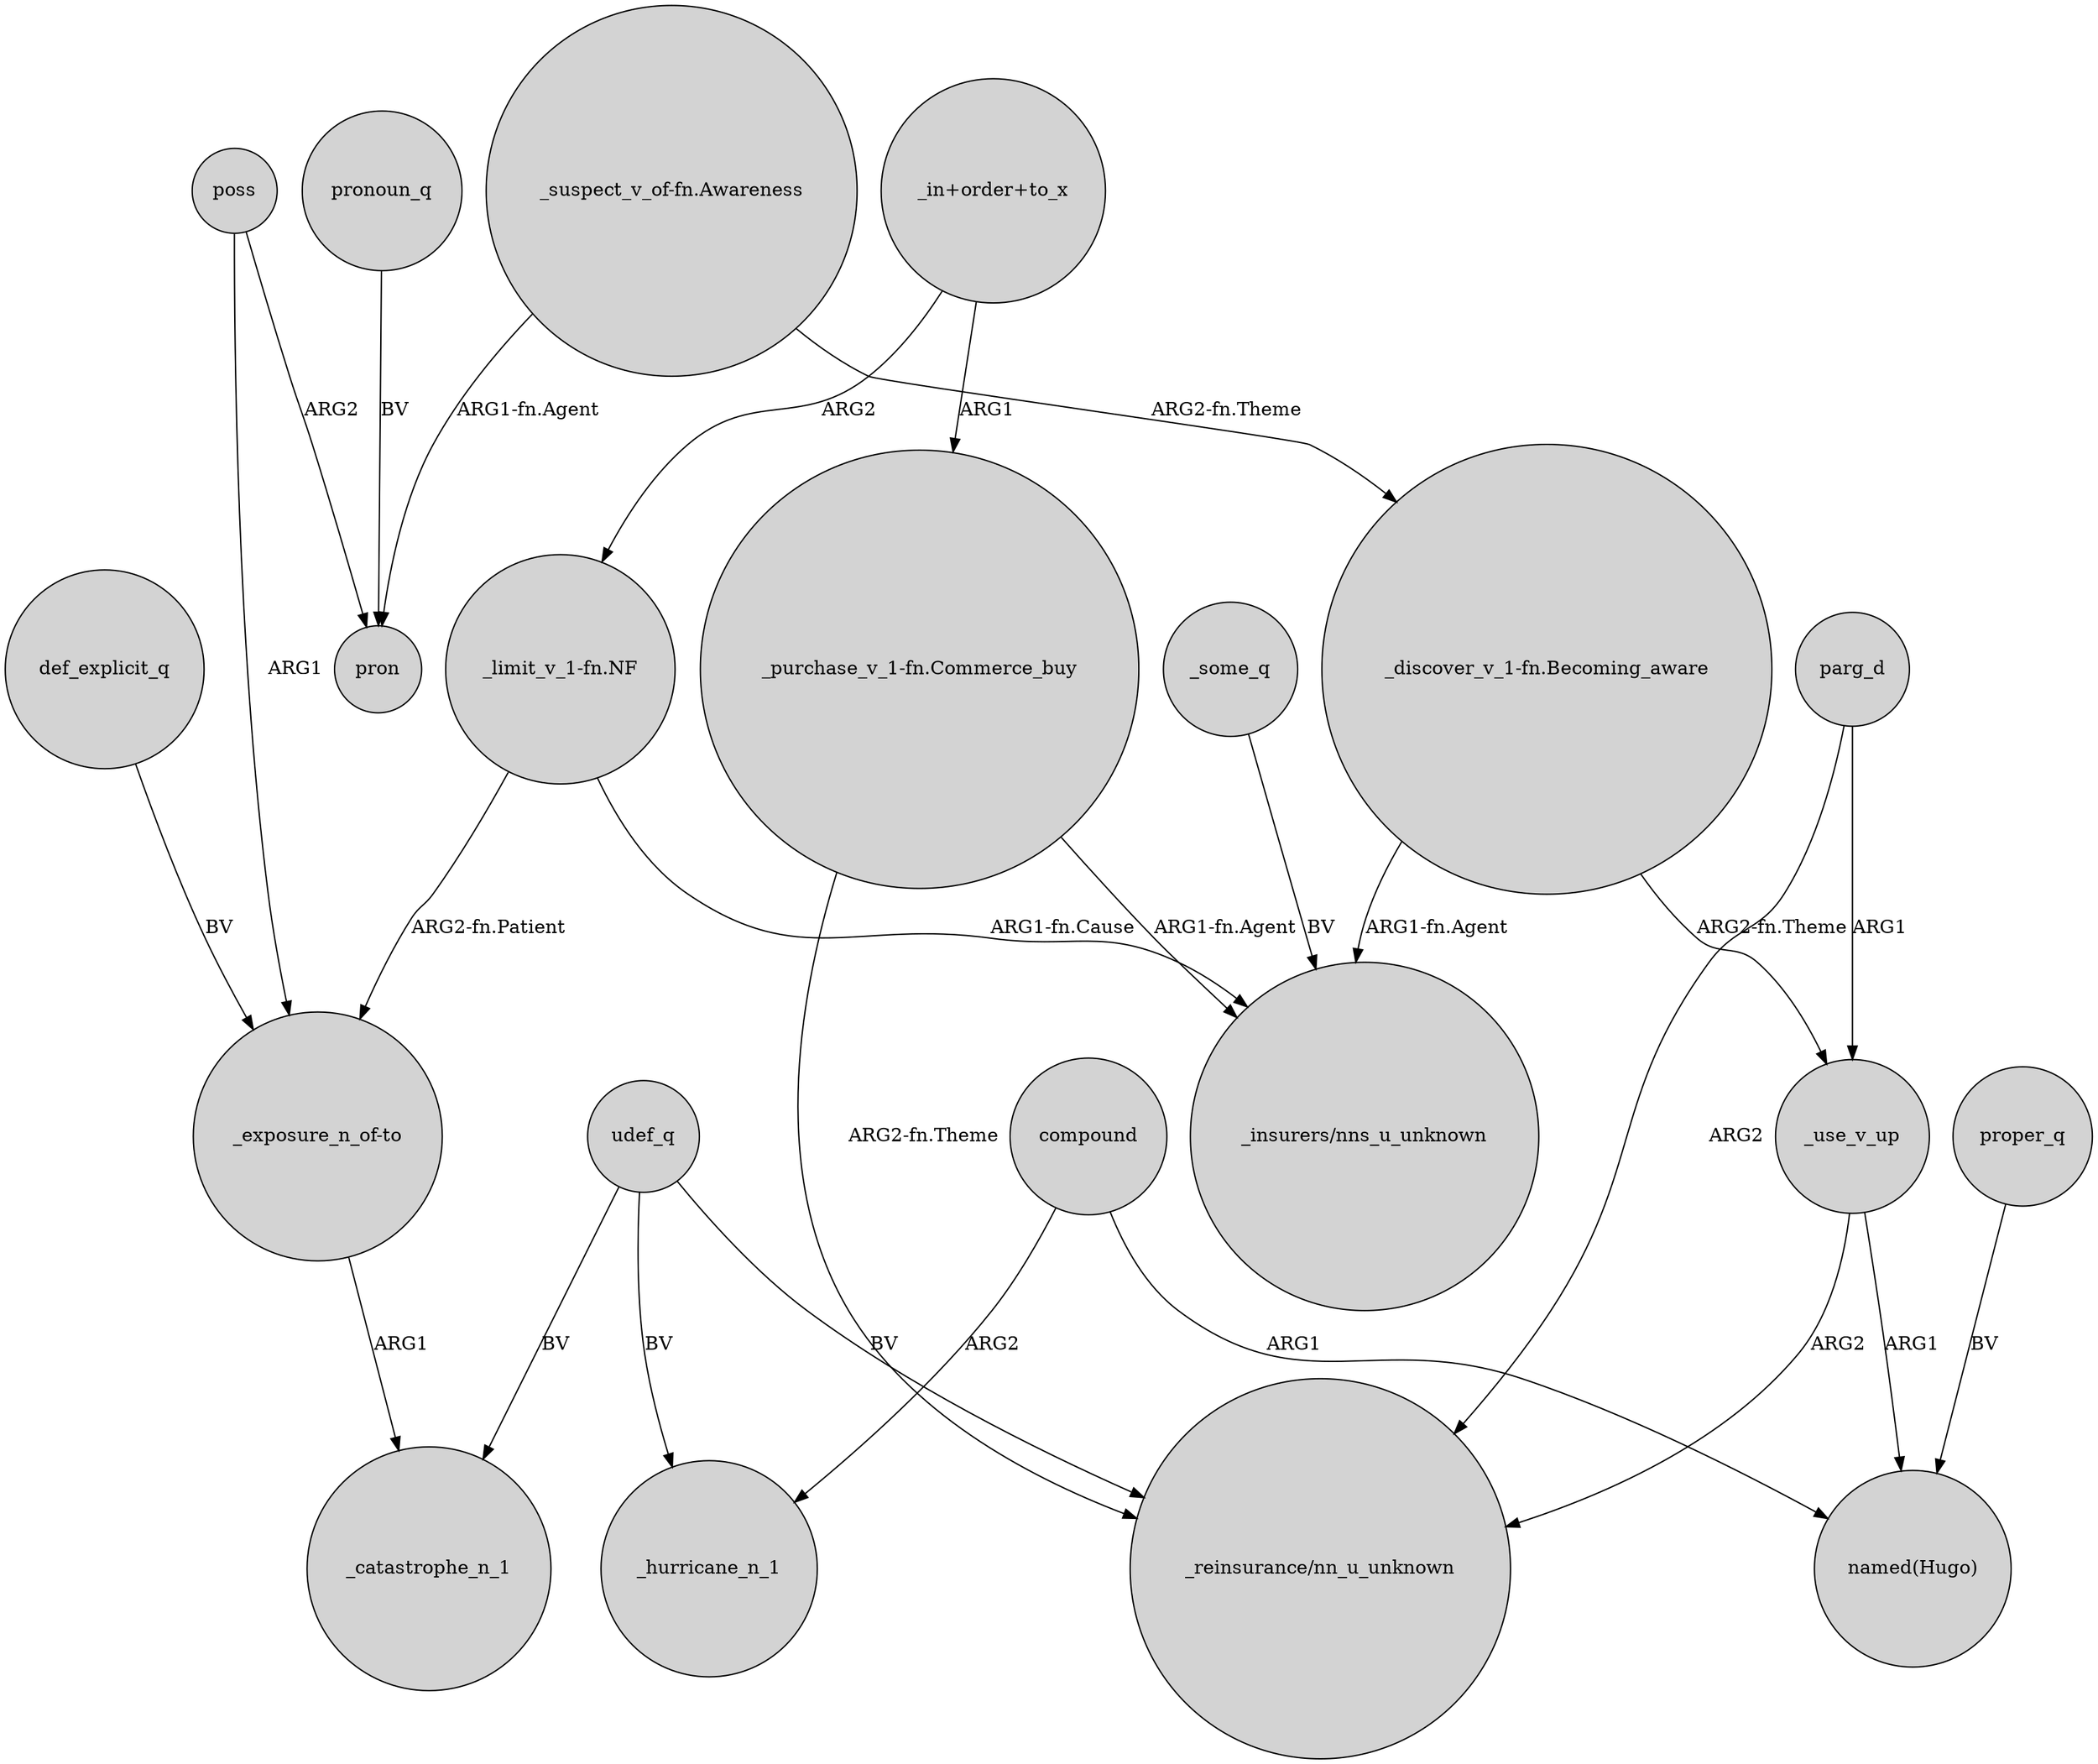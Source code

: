digraph {
	node [shape=circle style=filled]
	"_suspect_v_of-fn.Awareness" -> pron [label="ARG1-fn.Agent"]
	"_suspect_v_of-fn.Awareness" -> "_discover_v_1-fn.Becoming_aware" [label="ARG2-fn.Theme"]
	"_discover_v_1-fn.Becoming_aware" -> "_insurers/nns_u_unknown" [label="ARG1-fn.Agent"]
	poss -> pron [label=ARG2]
	"_limit_v_1-fn.NF" -> "_exposure_n_of-to" [label="ARG2-fn.Patient"]
	_use_v_up -> "named(Hugo)" [label=ARG1]
	compound -> "named(Hugo)" [label=ARG1]
	"_discover_v_1-fn.Becoming_aware" -> _use_v_up [label="ARG2-fn.Theme"]
	"_limit_v_1-fn.NF" -> "_insurers/nns_u_unknown" [label="ARG1-fn.Cause"]
	_some_q -> "_insurers/nns_u_unknown" [label=BV]
	udef_q -> _catastrophe_n_1 [label=BV]
	"_purchase_v_1-fn.Commerce_buy" -> "_reinsurance/nn_u_unknown" [label="ARG2-fn.Theme"]
	poss -> "_exposure_n_of-to" [label=ARG1]
	parg_d -> "_reinsurance/nn_u_unknown" [label=ARG2]
	pronoun_q -> pron [label=BV]
	udef_q -> _hurricane_n_1 [label=BV]
	def_explicit_q -> "_exposure_n_of-to" [label=BV]
	"_in+order+to_x" -> "_limit_v_1-fn.NF" [label=ARG2]
	parg_d -> _use_v_up [label=ARG1]
	"_in+order+to_x" -> "_purchase_v_1-fn.Commerce_buy" [label=ARG1]
	"_exposure_n_of-to" -> _catastrophe_n_1 [label=ARG1]
	proper_q -> "named(Hugo)" [label=BV]
	_use_v_up -> "_reinsurance/nn_u_unknown" [label=ARG2]
	compound -> _hurricane_n_1 [label=ARG2]
	udef_q -> "_reinsurance/nn_u_unknown" [label=BV]
	"_purchase_v_1-fn.Commerce_buy" -> "_insurers/nns_u_unknown" [label="ARG1-fn.Agent"]
}
